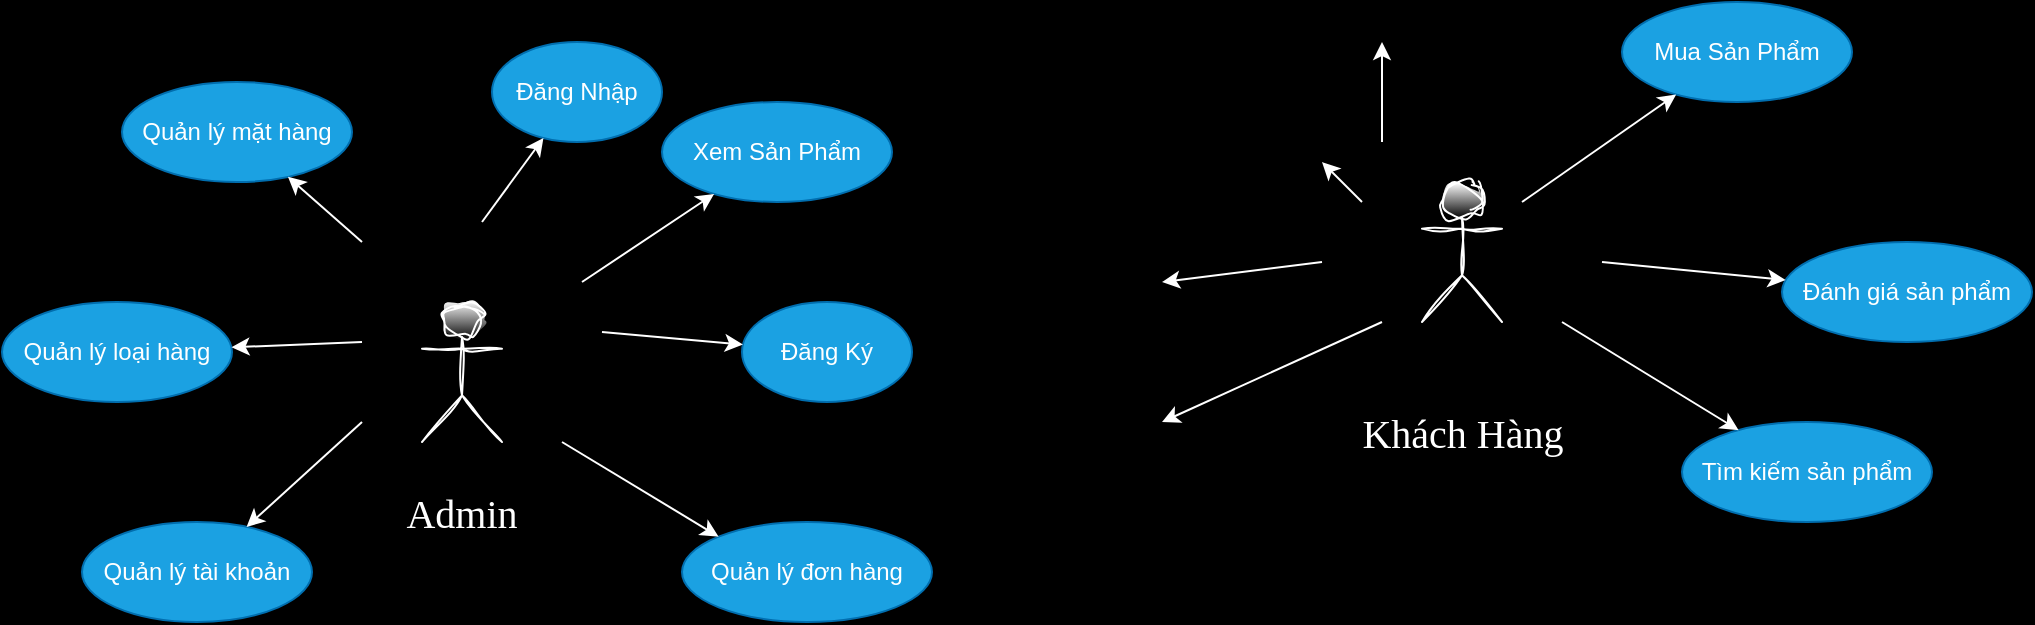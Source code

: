 <mxfile version="22.1.18" type="device">
  <diagram name="Trang-1" id="vkpZJC_5ZM5p8UWCeMVH">
    <mxGraphModel dx="1066" dy="723" grid="1" gridSize="10" guides="1" tooltips="1" connect="1" arrows="1" fold="1" page="1" pageScale="1" pageWidth="3300" pageHeight="4681" background="#000000" math="0" shadow="0">
      <root>
        <mxCell id="0" />
        <mxCell id="1" parent="0" />
        <mxCell id="pop_hScy8VfvRH4sNQpm-1" value="." style="shape=umlActor;verticalLabelPosition=bottom;verticalAlign=top;html=1;outlineConnect=0;sketch=1;hachureGap=4;jiggle=2;curveFitting=1;fontFamily=Times New Roman;fontSize=20;strokeColor=#FFFFFF;align=center;gradientColor=default;" parent="1" vertex="1">
          <mxGeometry x="230" y="370" width="40" height="70" as="geometry" />
        </mxCell>
        <mxCell id="kL56ou5OttKZW1P1Jcm3-2" value="&lt;font face=&quot;Times New Roman&quot; color=&quot;#ffffff&quot;&gt;Admin&lt;/font&gt;" style="text;html=1;strokeColor=none;fillColor=none;align=center;verticalAlign=middle;whiteSpace=wrap;rounded=0;fontSize=20;fontFamily=Architects Daughter;" parent="1" vertex="1">
          <mxGeometry x="205" y="460" width="90" height="30" as="geometry" />
        </mxCell>
        <mxCell id="kL56ou5OttKZW1P1Jcm3-3" value="&lt;font face=&quot;Times New Roman&quot; color=&quot;#ffffff&quot;&gt;Khách Hàng&lt;/font&gt;" style="text;html=1;strokeColor=none;fillColor=none;align=center;verticalAlign=middle;whiteSpace=wrap;rounded=0;fontSize=20;fontFamily=Architects Daughter;" parent="1" vertex="1">
          <mxGeometry x="697.5" y="420" width="105" height="30" as="geometry" />
        </mxCell>
        <mxCell id="kL56ou5OttKZW1P1Jcm3-4" value="Actor" style="shape=umlActor;verticalLabelPosition=bottom;verticalAlign=top;html=1;outlineConnect=0;sketch=1;hachureGap=4;jiggle=2;curveFitting=1;fontFamily=Times New Roman;fontSize=20;strokeColor=#FFFFFF;align=center;gradientColor=default;" parent="1" vertex="1">
          <mxGeometry x="730" y="310" width="40" height="70" as="geometry" />
        </mxCell>
        <mxCell id="kL56ou5OttKZW1P1Jcm3-11" value="Đăng Nhập" style="ellipse;whiteSpace=wrap;html=1;fillColor=#1ba1e2;strokeColor=#006EAF;fontColor=#ffffff;" parent="1" vertex="1">
          <mxGeometry x="265" y="240" width="85" height="50" as="geometry" />
        </mxCell>
        <mxCell id="0DSdsD7pxTPsUUOEZxlg-1" value="" style="endArrow=classic;html=1;rounded=0;strokeColor=#FFFFFF;" edge="1" parent="1" target="kL56ou5OttKZW1P1Jcm3-11">
          <mxGeometry width="50" height="50" relative="1" as="geometry">
            <mxPoint x="260" y="330" as="sourcePoint" />
            <mxPoint x="320" y="345" as="targetPoint" />
          </mxGeometry>
        </mxCell>
        <mxCell id="0DSdsD7pxTPsUUOEZxlg-2" value="" style="endArrow=classic;html=1;rounded=0;strokeColor=#FFFFFF;" edge="1" parent="1">
          <mxGeometry width="50" height="50" relative="1" as="geometry">
            <mxPoint x="700" y="320" as="sourcePoint" />
            <mxPoint x="680" y="300" as="targetPoint" />
          </mxGeometry>
        </mxCell>
        <mxCell id="0DSdsD7pxTPsUUOEZxlg-3" value="Xem Sản Phẩm" style="ellipse;whiteSpace=wrap;html=1;fillColor=#1ba1e2;strokeColor=#006EAF;fontColor=#ffffff;" vertex="1" parent="1">
          <mxGeometry x="350" y="270" width="115" height="50" as="geometry" />
        </mxCell>
        <mxCell id="0DSdsD7pxTPsUUOEZxlg-4" value="Mua Sản Phẩm" style="ellipse;whiteSpace=wrap;html=1;fillColor=#1ba1e2;strokeColor=#006EAF;fontColor=#ffffff;" vertex="1" parent="1">
          <mxGeometry x="830" y="220" width="115" height="50" as="geometry" />
        </mxCell>
        <mxCell id="0DSdsD7pxTPsUUOEZxlg-5" value="Đánh giá sản phẩm" style="ellipse;whiteSpace=wrap;html=1;fillColor=#1ba1e2;strokeColor=#006EAF;fontColor=#ffffff;" vertex="1" parent="1">
          <mxGeometry x="910" y="340" width="125" height="50" as="geometry" />
        </mxCell>
        <mxCell id="0DSdsD7pxTPsUUOEZxlg-7" style="edgeStyle=orthogonalEdgeStyle;rounded=0;orthogonalLoop=1;jettySize=auto;html=1;exitX=0.5;exitY=1;exitDx=0;exitDy=0;" edge="1" parent="1" source="0DSdsD7pxTPsUUOEZxlg-6">
          <mxGeometry relative="1" as="geometry">
            <mxPoint x="460" y="500" as="targetPoint" />
          </mxGeometry>
        </mxCell>
        <mxCell id="0DSdsD7pxTPsUUOEZxlg-6" value="Tìm kiếm sản phẩm" style="ellipse;whiteSpace=wrap;html=1;fillColor=#1ba1e2;strokeColor=#006EAF;fontColor=#ffffff;" vertex="1" parent="1">
          <mxGeometry x="860" y="430" width="125" height="50" as="geometry" />
        </mxCell>
        <mxCell id="0DSdsD7pxTPsUUOEZxlg-8" value="Quản lý đơn hàng" style="ellipse;whiteSpace=wrap;html=1;fillColor=#1ba1e2;strokeColor=#006EAF;fontColor=#ffffff;" vertex="1" parent="1">
          <mxGeometry x="360" y="480" width="125" height="50" as="geometry" />
        </mxCell>
        <mxCell id="0DSdsD7pxTPsUUOEZxlg-9" value="" style="endArrow=classic;html=1;rounded=0;strokeColor=#FFFFFF;" edge="1" parent="1" target="0DSdsD7pxTPsUUOEZxlg-4">
          <mxGeometry width="50" height="50" relative="1" as="geometry">
            <mxPoint x="780" y="320" as="sourcePoint" />
            <mxPoint x="460" y="356" as="targetPoint" />
          </mxGeometry>
        </mxCell>
        <mxCell id="0DSdsD7pxTPsUUOEZxlg-11" value="" style="endArrow=classic;html=1;rounded=0;strokeColor=#FFFFFF;" edge="1" parent="1" target="0DSdsD7pxTPsUUOEZxlg-6">
          <mxGeometry width="50" height="50" relative="1" as="geometry">
            <mxPoint x="800" y="380" as="sourcePoint" />
            <mxPoint x="460" y="358" as="targetPoint" />
          </mxGeometry>
        </mxCell>
        <mxCell id="0DSdsD7pxTPsUUOEZxlg-12" value="" style="endArrow=classic;html=1;rounded=0;strokeColor=#FFFFFF;" edge="1" parent="1" target="0DSdsD7pxTPsUUOEZxlg-5">
          <mxGeometry width="50" height="50" relative="1" as="geometry">
            <mxPoint x="820" y="350" as="sourcePoint" />
            <mxPoint x="470" y="368" as="targetPoint" />
          </mxGeometry>
        </mxCell>
        <mxCell id="0DSdsD7pxTPsUUOEZxlg-13" value="" style="endArrow=classic;html=1;rounded=0;strokeColor=#FFFFFF;" edge="1" parent="1">
          <mxGeometry width="50" height="50" relative="1" as="geometry">
            <mxPoint x="710" y="380" as="sourcePoint" />
            <mxPoint x="600" y="430" as="targetPoint" />
          </mxGeometry>
        </mxCell>
        <mxCell id="0DSdsD7pxTPsUUOEZxlg-14" value="" style="endArrow=classic;html=1;rounded=0;strokeColor=#FFFFFF;" edge="1" parent="1">
          <mxGeometry width="50" height="50" relative="1" as="geometry">
            <mxPoint x="710" y="290" as="sourcePoint" />
            <mxPoint x="710" y="240" as="targetPoint" />
          </mxGeometry>
        </mxCell>
        <mxCell id="0DSdsD7pxTPsUUOEZxlg-15" value="" style="endArrow=classic;html=1;rounded=0;strokeColor=#FFFFFF;" edge="1" parent="1" target="0DSdsD7pxTPsUUOEZxlg-3">
          <mxGeometry width="50" height="50" relative="1" as="geometry">
            <mxPoint x="310" y="360" as="sourcePoint" />
            <mxPoint x="430" y="290" as="targetPoint" />
            <Array as="points">
              <mxPoint x="370" y="320" />
            </Array>
          </mxGeometry>
        </mxCell>
        <mxCell id="0DSdsD7pxTPsUUOEZxlg-16" value="" style="endArrow=classic;html=1;rounded=0;strokeColor=#FFFFFF;entryX=0;entryY=0;entryDx=0;entryDy=0;" edge="1" parent="1" target="0DSdsD7pxTPsUUOEZxlg-8">
          <mxGeometry width="50" height="50" relative="1" as="geometry">
            <mxPoint x="300" y="440" as="sourcePoint" />
            <mxPoint x="310" y="430" as="targetPoint" />
          </mxGeometry>
        </mxCell>
        <mxCell id="0DSdsD7pxTPsUUOEZxlg-18" value="Quản lý loại hàng" style="ellipse;whiteSpace=wrap;html=1;fillColor=#1ba1e2;strokeColor=#006EAF;fontColor=#ffffff;" vertex="1" parent="1">
          <mxGeometry x="20" y="370" width="115" height="50" as="geometry" />
        </mxCell>
        <mxCell id="0DSdsD7pxTPsUUOEZxlg-19" value="Quản lý mặt hàng" style="ellipse;whiteSpace=wrap;html=1;fillColor=#1ba1e2;strokeColor=#006EAF;fontColor=#ffffff;" vertex="1" parent="1">
          <mxGeometry x="80" y="260" width="115" height="50" as="geometry" />
        </mxCell>
        <mxCell id="0DSdsD7pxTPsUUOEZxlg-20" value="Quản lý tài khoản" style="ellipse;whiteSpace=wrap;html=1;fillColor=#1ba1e2;strokeColor=#006EAF;fontColor=#ffffff;" vertex="1" parent="1">
          <mxGeometry x="60" y="480" width="115" height="50" as="geometry" />
        </mxCell>
        <mxCell id="0DSdsD7pxTPsUUOEZxlg-21" value="" style="endArrow=classic;html=1;rounded=0;strokeColor=#FFFFFF;" edge="1" parent="1" target="0DSdsD7pxTPsUUOEZxlg-19">
          <mxGeometry width="50" height="50" relative="1" as="geometry">
            <mxPoint x="200" y="340" as="sourcePoint" />
            <mxPoint x="369" y="298" as="targetPoint" />
          </mxGeometry>
        </mxCell>
        <mxCell id="0DSdsD7pxTPsUUOEZxlg-22" value="" style="endArrow=classic;html=1;rounded=0;strokeColor=#FFFFFF;" edge="1" parent="1" target="0DSdsD7pxTPsUUOEZxlg-20">
          <mxGeometry width="50" height="50" relative="1" as="geometry">
            <mxPoint x="200" y="430" as="sourcePoint" />
            <mxPoint x="379" y="308" as="targetPoint" />
          </mxGeometry>
        </mxCell>
        <mxCell id="0DSdsD7pxTPsUUOEZxlg-23" value="" style="endArrow=classic;html=1;rounded=0;strokeColor=#FFFFFF;" edge="1" parent="1" target="0DSdsD7pxTPsUUOEZxlg-18">
          <mxGeometry width="50" height="50" relative="1" as="geometry">
            <mxPoint x="200" y="390" as="sourcePoint" />
            <mxPoint x="327" y="226" as="targetPoint" />
          </mxGeometry>
        </mxCell>
        <mxCell id="0DSdsD7pxTPsUUOEZxlg-25" value="Đăng Ký" style="ellipse;whiteSpace=wrap;html=1;fillColor=#1ba1e2;strokeColor=#006EAF;fontColor=#ffffff;" vertex="1" parent="1">
          <mxGeometry x="390" y="370" width="85" height="50" as="geometry" />
        </mxCell>
        <mxCell id="0DSdsD7pxTPsUUOEZxlg-27" value="" style="endArrow=classic;html=1;rounded=0;strokeColor=#FFFFFF;" edge="1" parent="1">
          <mxGeometry width="50" height="50" relative="1" as="geometry">
            <mxPoint x="680" y="350" as="sourcePoint" />
            <mxPoint x="600" y="360" as="targetPoint" />
          </mxGeometry>
        </mxCell>
        <mxCell id="0DSdsD7pxTPsUUOEZxlg-28" value="" style="endArrow=classic;html=1;rounded=0;strokeColor=#FFFFFF;" edge="1" parent="1" target="0DSdsD7pxTPsUUOEZxlg-25">
          <mxGeometry width="50" height="50" relative="1" as="geometry">
            <mxPoint x="320" y="385" as="sourcePoint" />
            <mxPoint x="320" y="380" as="targetPoint" />
          </mxGeometry>
        </mxCell>
      </root>
    </mxGraphModel>
  </diagram>
</mxfile>
